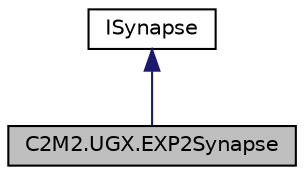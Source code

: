 digraph "C2M2.UGX.EXP2Synapse"
{
 // LATEX_PDF_SIZE
  edge [fontname="Helvetica",fontsize="10",labelfontname="Helvetica",labelfontsize="10"];
  node [fontname="Helvetica",fontsize="10",shape=record];
  Node1 [label="C2M2.UGX.EXP2Synapse",height=0.2,width=0.4,color="black", fillcolor="grey75", style="filled", fontcolor="black",tooltip="A bi-exponential synapse"];
  Node2 -> Node1 [dir="back",color="midnightblue",fontsize="10",style="solid",fontname="Helvetica"];
  Node2 [label="ISynapse",height=0.2,width=0.4,color="black", fillcolor="white", style="filled",URL="$d0/d69/interface_c2_m2_1_1_u_g_x_1_1_i_synapse.html",tooltip="A synapse respresentation"];
}
